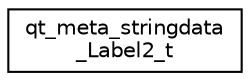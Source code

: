 digraph "Graphical Class Hierarchy"
{
  edge [fontname="Helvetica",fontsize="10",labelfontname="Helvetica",labelfontsize="10"];
  node [fontname="Helvetica",fontsize="10",shape=record];
  rankdir="LR";
  Node0 [label="qt_meta_stringdata\l_Label2_t",height=0.2,width=0.4,color="black", fillcolor="white", style="filled",URL="$structqt__meta__stringdata__Label2__t.html"];
}
